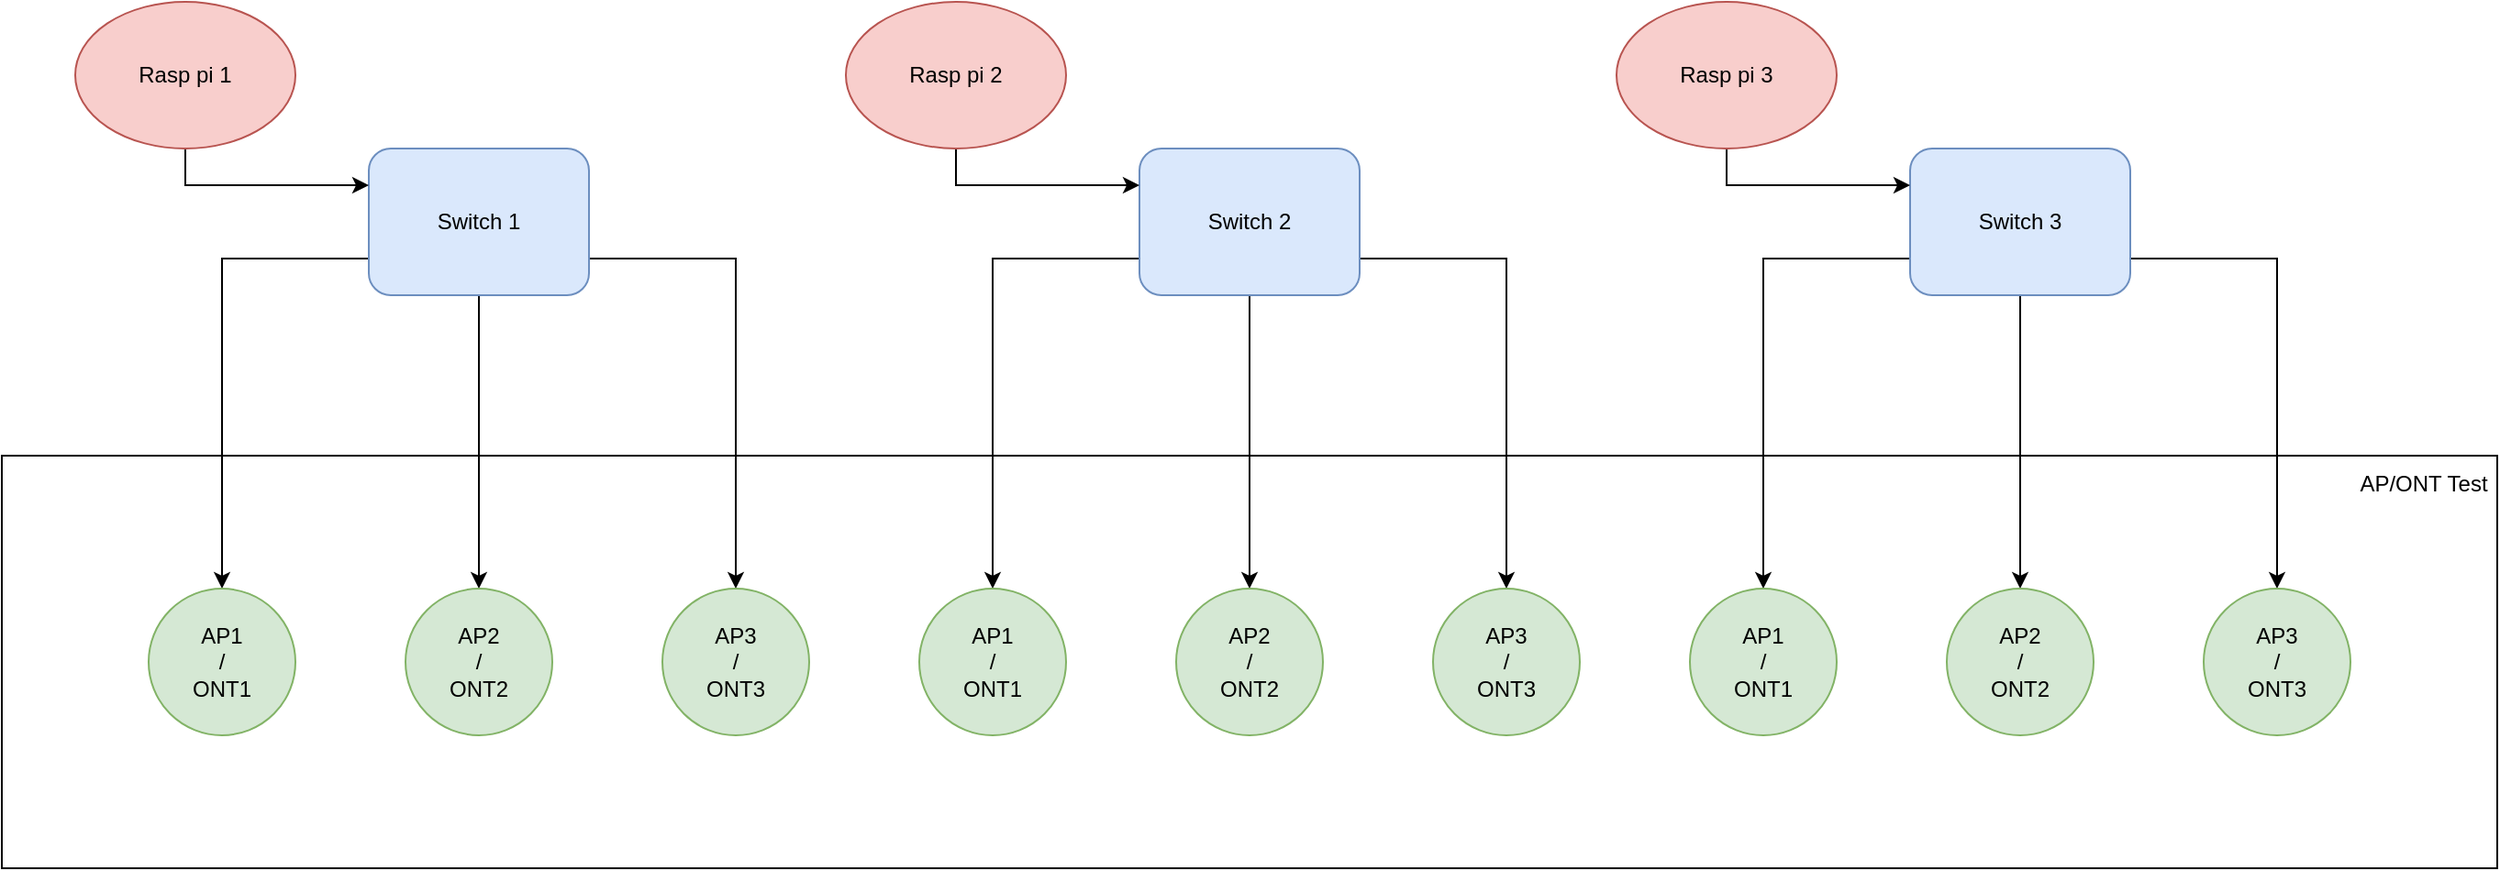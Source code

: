 <mxfile version="24.7.17">
  <diagram name="Page-1" id="Pustb5GKsU62MvkAhm4x">
    <mxGraphModel dx="2514" dy="973" grid="1" gridSize="10" guides="1" tooltips="1" connect="1" arrows="1" fold="1" page="1" pageScale="1" pageWidth="827" pageHeight="1169" math="0" shadow="0">
      <root>
        <mxCell id="0" />
        <mxCell id="1" parent="0" />
        <mxCell id="XB9vf3TUTmff6KcdeBLE-28" value="" style="rounded=0;whiteSpace=wrap;html=1;" vertex="1" parent="1">
          <mxGeometry x="-260" y="567.5" width="1360" height="225" as="geometry" />
        </mxCell>
        <mxCell id="XB9vf3TUTmff6KcdeBLE-16" style="edgeStyle=orthogonalEdgeStyle;rounded=0;orthogonalLoop=1;jettySize=auto;html=1;exitX=0;exitY=0.75;exitDx=0;exitDy=0;entryX=0.5;entryY=0;entryDx=0;entryDy=0;" edge="1" parent="1" source="XB9vf3TUTmff6KcdeBLE-1" target="XB9vf3TUTmff6KcdeBLE-22">
          <mxGeometry relative="1" as="geometry">
            <mxPoint x="280" y="640" as="targetPoint" />
          </mxGeometry>
        </mxCell>
        <mxCell id="XB9vf3TUTmff6KcdeBLE-17" style="edgeStyle=orthogonalEdgeStyle;rounded=0;orthogonalLoop=1;jettySize=auto;html=1;exitX=0.5;exitY=1;exitDx=0;exitDy=0;entryX=0.5;entryY=0;entryDx=0;entryDy=0;" edge="1" parent="1" source="XB9vf3TUTmff6KcdeBLE-1" target="XB9vf3TUTmff6KcdeBLE-23">
          <mxGeometry relative="1" as="geometry">
            <mxPoint x="420" y="640" as="targetPoint" />
          </mxGeometry>
        </mxCell>
        <mxCell id="XB9vf3TUTmff6KcdeBLE-18" style="edgeStyle=orthogonalEdgeStyle;rounded=0;orthogonalLoop=1;jettySize=auto;html=1;exitX=1;exitY=0.75;exitDx=0;exitDy=0;entryX=0.5;entryY=0;entryDx=0;entryDy=0;" edge="1" parent="1" source="XB9vf3TUTmff6KcdeBLE-1" target="XB9vf3TUTmff6KcdeBLE-24">
          <mxGeometry relative="1" as="geometry">
            <mxPoint x="560" y="640" as="targetPoint" />
          </mxGeometry>
        </mxCell>
        <mxCell id="XB9vf3TUTmff6KcdeBLE-1" value="Switch 2" style="rounded=1;whiteSpace=wrap;html=1;fillColor=#dae8fc;strokeColor=#6c8ebf;" vertex="1" parent="1">
          <mxGeometry x="360" y="400" width="120" height="80" as="geometry" />
        </mxCell>
        <mxCell id="XB9vf3TUTmff6KcdeBLE-13" style="edgeStyle=orthogonalEdgeStyle;rounded=0;orthogonalLoop=1;jettySize=auto;html=1;exitX=0;exitY=0.75;exitDx=0;exitDy=0;entryX=0.5;entryY=0;entryDx=0;entryDy=0;" edge="1" parent="1" source="XB9vf3TUTmff6KcdeBLE-2" target="XB9vf3TUTmff6KcdeBLE-4">
          <mxGeometry relative="1" as="geometry" />
        </mxCell>
        <mxCell id="XB9vf3TUTmff6KcdeBLE-14" style="edgeStyle=orthogonalEdgeStyle;rounded=0;orthogonalLoop=1;jettySize=auto;html=1;exitX=0.5;exitY=1;exitDx=0;exitDy=0;entryX=0.5;entryY=0;entryDx=0;entryDy=0;" edge="1" parent="1" source="XB9vf3TUTmff6KcdeBLE-2" target="XB9vf3TUTmff6KcdeBLE-5">
          <mxGeometry relative="1" as="geometry" />
        </mxCell>
        <mxCell id="XB9vf3TUTmff6KcdeBLE-15" style="edgeStyle=orthogonalEdgeStyle;rounded=0;orthogonalLoop=1;jettySize=auto;html=1;exitX=1;exitY=0.75;exitDx=0;exitDy=0;entryX=0.5;entryY=0;entryDx=0;entryDy=0;" edge="1" parent="1" source="XB9vf3TUTmff6KcdeBLE-2" target="XB9vf3TUTmff6KcdeBLE-6">
          <mxGeometry relative="1" as="geometry" />
        </mxCell>
        <mxCell id="XB9vf3TUTmff6KcdeBLE-2" value="Switch 1" style="rounded=1;whiteSpace=wrap;html=1;fillColor=#dae8fc;strokeColor=#6c8ebf;" vertex="1" parent="1">
          <mxGeometry x="-60" y="400" width="120" height="80" as="geometry" />
        </mxCell>
        <mxCell id="XB9vf3TUTmff6KcdeBLE-19" style="edgeStyle=orthogonalEdgeStyle;rounded=0;orthogonalLoop=1;jettySize=auto;html=1;exitX=0;exitY=0.75;exitDx=0;exitDy=0;entryX=0.5;entryY=0;entryDx=0;entryDy=0;" edge="1" parent="1" source="XB9vf3TUTmff6KcdeBLE-3" target="XB9vf3TUTmff6KcdeBLE-25">
          <mxGeometry relative="1" as="geometry">
            <mxPoint x="700" y="650" as="targetPoint" />
          </mxGeometry>
        </mxCell>
        <mxCell id="XB9vf3TUTmff6KcdeBLE-20" style="edgeStyle=orthogonalEdgeStyle;rounded=0;orthogonalLoop=1;jettySize=auto;html=1;entryX=0.5;entryY=0;entryDx=0;entryDy=0;" edge="1" parent="1" source="XB9vf3TUTmff6KcdeBLE-3" target="XB9vf3TUTmff6KcdeBLE-26">
          <mxGeometry relative="1" as="geometry">
            <mxPoint x="840" y="640" as="targetPoint" />
          </mxGeometry>
        </mxCell>
        <mxCell id="XB9vf3TUTmff6KcdeBLE-21" style="edgeStyle=orthogonalEdgeStyle;rounded=0;orthogonalLoop=1;jettySize=auto;html=1;exitX=1;exitY=0.75;exitDx=0;exitDy=0;entryX=0.5;entryY=0;entryDx=0;entryDy=0;" edge="1" parent="1" source="XB9vf3TUTmff6KcdeBLE-3" target="XB9vf3TUTmff6KcdeBLE-27">
          <mxGeometry relative="1" as="geometry">
            <mxPoint x="980" y="640" as="targetPoint" />
          </mxGeometry>
        </mxCell>
        <mxCell id="XB9vf3TUTmff6KcdeBLE-3" value="Switch 3" style="rounded=1;whiteSpace=wrap;html=1;fillColor=#dae8fc;strokeColor=#6c8ebf;" vertex="1" parent="1">
          <mxGeometry x="780" y="400" width="120" height="80" as="geometry" />
        </mxCell>
        <mxCell id="XB9vf3TUTmff6KcdeBLE-4" value="&lt;div&gt;AP1&lt;/div&gt;&lt;div&gt;/&lt;/div&gt;&lt;div&gt;ONT1&lt;br&gt;&lt;/div&gt;" style="ellipse;whiteSpace=wrap;html=1;aspect=fixed;fillColor=#d5e8d4;strokeColor=#82b366;" vertex="1" parent="1">
          <mxGeometry x="-180" y="640" width="80" height="80" as="geometry" />
        </mxCell>
        <mxCell id="XB9vf3TUTmff6KcdeBLE-5" value="&lt;div&gt;AP2&lt;/div&gt;&lt;div&gt;/&lt;br&gt;&lt;/div&gt;&lt;div&gt;ONT2&lt;br&gt;&lt;/div&gt;" style="ellipse;whiteSpace=wrap;html=1;aspect=fixed;fillColor=#d5e8d4;strokeColor=#82b366;" vertex="1" parent="1">
          <mxGeometry x="-40" y="640" width="80" height="80" as="geometry" />
        </mxCell>
        <mxCell id="XB9vf3TUTmff6KcdeBLE-6" value="&lt;div&gt;AP3&lt;/div&gt;&lt;div&gt;/&lt;/div&gt;&lt;div&gt;ONT3&lt;br&gt;&lt;/div&gt;" style="ellipse;whiteSpace=wrap;html=1;aspect=fixed;fillColor=#d5e8d4;strokeColor=#82b366;" vertex="1" parent="1">
          <mxGeometry x="100" y="640" width="80" height="80" as="geometry" />
        </mxCell>
        <mxCell id="XB9vf3TUTmff6KcdeBLE-22" value="&lt;div&gt;AP1&lt;/div&gt;&lt;div&gt;/&lt;/div&gt;&lt;div&gt;ONT1&lt;br&gt;&lt;/div&gt;" style="ellipse;whiteSpace=wrap;html=1;aspect=fixed;fillColor=#d5e8d4;strokeColor=#82b366;" vertex="1" parent="1">
          <mxGeometry x="240" y="640" width="80" height="80" as="geometry" />
        </mxCell>
        <mxCell id="XB9vf3TUTmff6KcdeBLE-23" value="&lt;div&gt;AP2&lt;/div&gt;&lt;div&gt;/&lt;br&gt;&lt;/div&gt;&lt;div&gt;ONT2&lt;br&gt;&lt;/div&gt;" style="ellipse;whiteSpace=wrap;html=1;aspect=fixed;fillColor=#d5e8d4;strokeColor=#82b366;" vertex="1" parent="1">
          <mxGeometry x="380" y="640" width="80" height="80" as="geometry" />
        </mxCell>
        <mxCell id="XB9vf3TUTmff6KcdeBLE-24" value="&lt;div&gt;AP3&lt;/div&gt;&lt;div&gt;/&lt;/div&gt;&lt;div&gt;ONT3&lt;br&gt;&lt;/div&gt;" style="ellipse;whiteSpace=wrap;html=1;aspect=fixed;fillColor=#d5e8d4;strokeColor=#82b366;" vertex="1" parent="1">
          <mxGeometry x="520" y="640" width="80" height="80" as="geometry" />
        </mxCell>
        <mxCell id="XB9vf3TUTmff6KcdeBLE-25" value="&lt;div&gt;AP1&lt;/div&gt;&lt;div&gt;/&lt;/div&gt;&lt;div&gt;ONT1&lt;br&gt;&lt;/div&gt;" style="ellipse;whiteSpace=wrap;html=1;aspect=fixed;fillColor=#d5e8d4;strokeColor=#82b366;" vertex="1" parent="1">
          <mxGeometry x="660" y="640" width="80" height="80" as="geometry" />
        </mxCell>
        <mxCell id="XB9vf3TUTmff6KcdeBLE-26" value="&lt;div&gt;AP2&lt;/div&gt;&lt;div&gt;/&lt;br&gt;&lt;/div&gt;&lt;div&gt;ONT2&lt;br&gt;&lt;/div&gt;" style="ellipse;whiteSpace=wrap;html=1;aspect=fixed;fillColor=#d5e8d4;strokeColor=#82b366;" vertex="1" parent="1">
          <mxGeometry x="800" y="640" width="80" height="80" as="geometry" />
        </mxCell>
        <mxCell id="XB9vf3TUTmff6KcdeBLE-27" value="&lt;div&gt;AP3&lt;/div&gt;&lt;div&gt;/&lt;/div&gt;&lt;div&gt;ONT3&lt;br&gt;&lt;/div&gt;" style="ellipse;whiteSpace=wrap;html=1;aspect=fixed;fillColor=#d5e8d4;strokeColor=#82b366;" vertex="1" parent="1">
          <mxGeometry x="940" y="640" width="80" height="80" as="geometry" />
        </mxCell>
        <mxCell id="XB9vf3TUTmff6KcdeBLE-29" value="AP/ONT Test" style="text;html=1;align=center;verticalAlign=middle;whiteSpace=wrap;rounded=0;" vertex="1" parent="1">
          <mxGeometry x="1020" y="567.5" width="80" height="30" as="geometry" />
        </mxCell>
        <mxCell id="XB9vf3TUTmff6KcdeBLE-36" style="edgeStyle=orthogonalEdgeStyle;rounded=0;orthogonalLoop=1;jettySize=auto;html=1;exitX=0.5;exitY=1;exitDx=0;exitDy=0;entryX=0;entryY=0.25;entryDx=0;entryDy=0;" edge="1" parent="1" source="XB9vf3TUTmff6KcdeBLE-30" target="XB9vf3TUTmff6KcdeBLE-3">
          <mxGeometry relative="1" as="geometry" />
        </mxCell>
        <mxCell id="XB9vf3TUTmff6KcdeBLE-30" value="Rasp pi 3" style="ellipse;whiteSpace=wrap;html=1;fillColor=#f8cecc;strokeColor=#b85450;" vertex="1" parent="1">
          <mxGeometry x="620" y="320" width="120" height="80" as="geometry" />
        </mxCell>
        <mxCell id="XB9vf3TUTmff6KcdeBLE-34" style="edgeStyle=orthogonalEdgeStyle;rounded=0;orthogonalLoop=1;jettySize=auto;html=1;exitX=0.5;exitY=1;exitDx=0;exitDy=0;entryX=0;entryY=0.25;entryDx=0;entryDy=0;" edge="1" parent="1" source="XB9vf3TUTmff6KcdeBLE-31" target="XB9vf3TUTmff6KcdeBLE-2">
          <mxGeometry relative="1" as="geometry" />
        </mxCell>
        <mxCell id="XB9vf3TUTmff6KcdeBLE-31" value="Rasp pi 1" style="ellipse;whiteSpace=wrap;html=1;fillColor=#f8cecc;strokeColor=#b85450;" vertex="1" parent="1">
          <mxGeometry x="-220" y="320" width="120" height="80" as="geometry" />
        </mxCell>
        <mxCell id="XB9vf3TUTmff6KcdeBLE-35" style="edgeStyle=orthogonalEdgeStyle;rounded=0;orthogonalLoop=1;jettySize=auto;html=1;exitX=0.5;exitY=1;exitDx=0;exitDy=0;entryX=0;entryY=0.25;entryDx=0;entryDy=0;" edge="1" parent="1" source="XB9vf3TUTmff6KcdeBLE-32" target="XB9vf3TUTmff6KcdeBLE-1">
          <mxGeometry relative="1" as="geometry" />
        </mxCell>
        <mxCell id="XB9vf3TUTmff6KcdeBLE-32" value="Rasp pi 2" style="ellipse;whiteSpace=wrap;html=1;fillColor=#f8cecc;strokeColor=#b85450;" vertex="1" parent="1">
          <mxGeometry x="200" y="320" width="120" height="80" as="geometry" />
        </mxCell>
      </root>
    </mxGraphModel>
  </diagram>
</mxfile>

